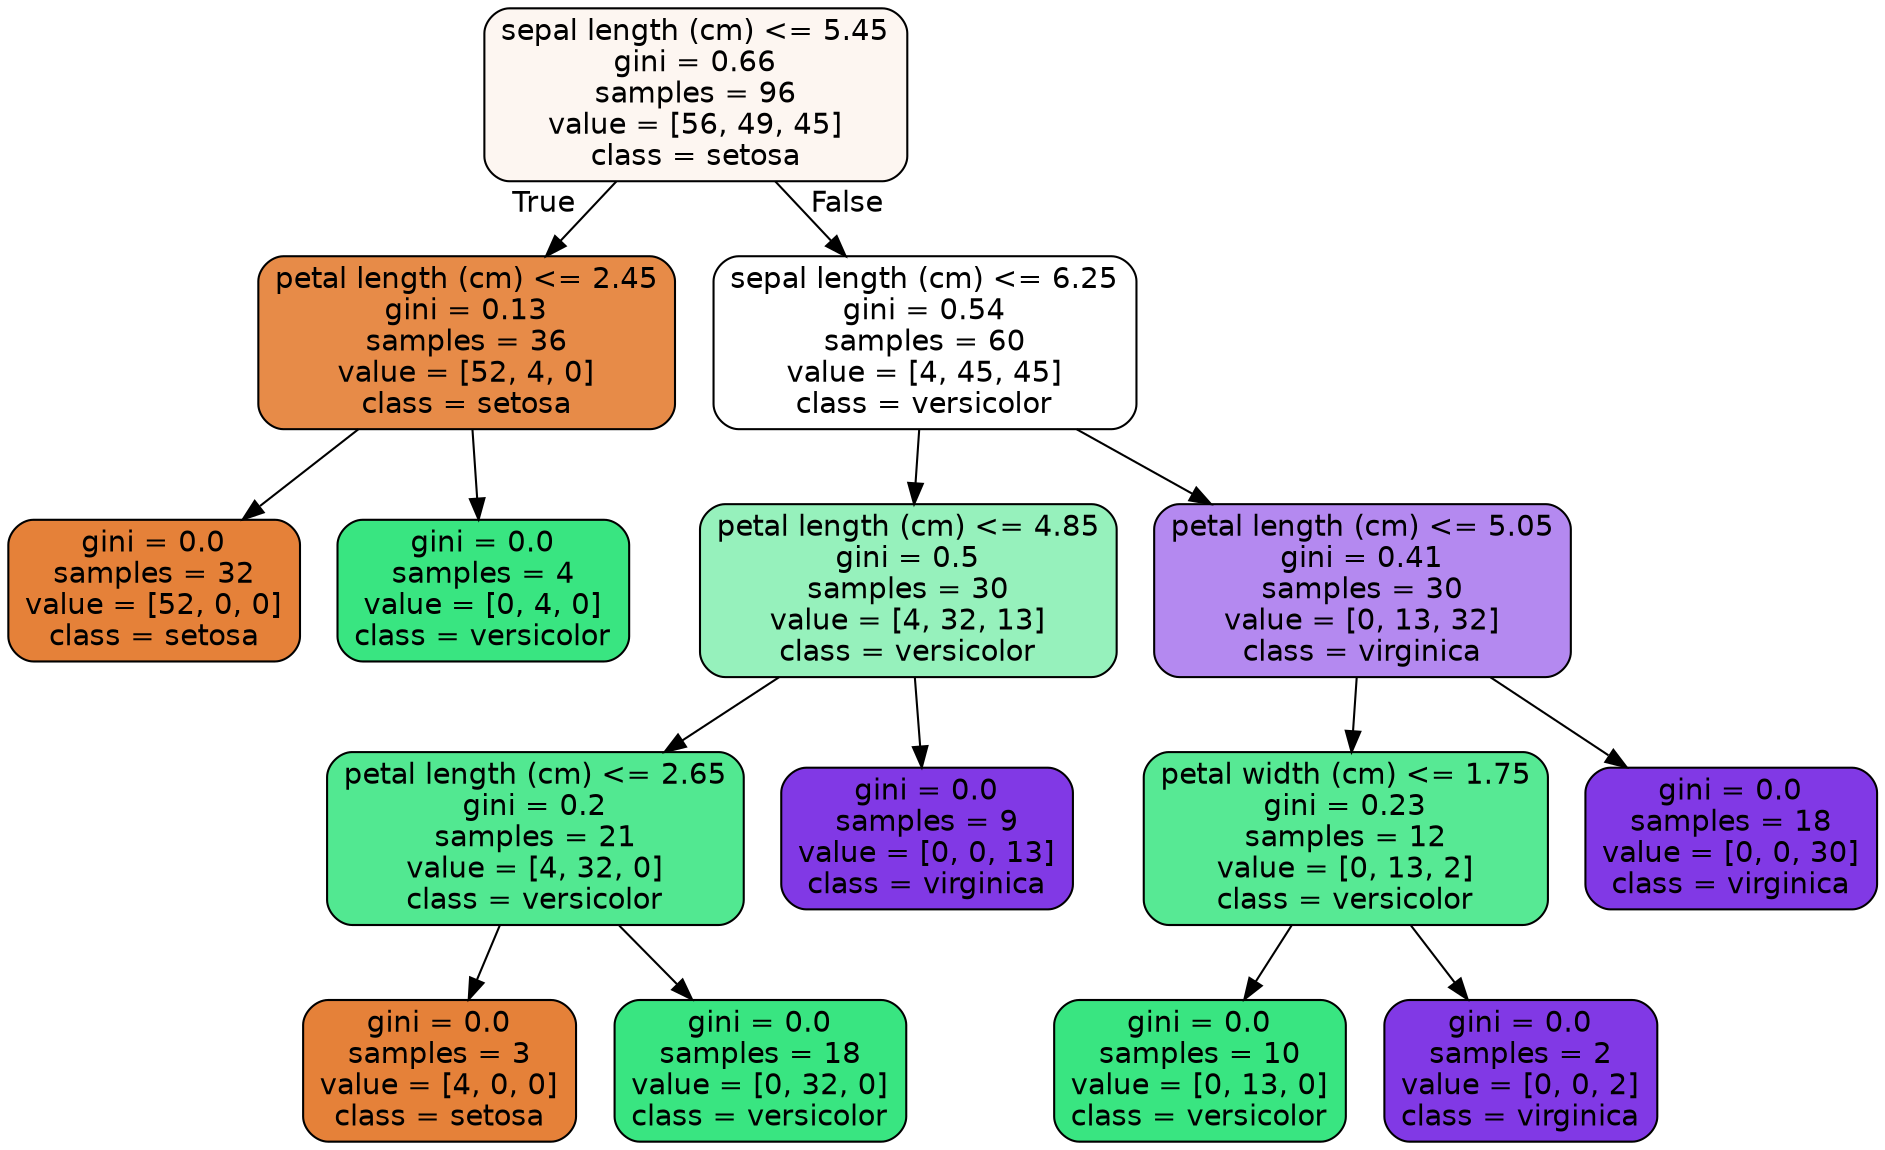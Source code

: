 digraph Tree {
node [shape=box, style="filled, rounded", color="black", fontname="helvetica"] ;
edge [fontname="helvetica"] ;
0 [label="sepal length (cm) <= 5.45\ngini = 0.66\nsamples = 96\nvalue = [56, 49, 45]\nclass = setosa", fillcolor="#fdf6f1"] ;
1 [label="petal length (cm) <= 2.45\ngini = 0.13\nsamples = 36\nvalue = [52, 4, 0]\nclass = setosa", fillcolor="#e78b48"] ;
0 -> 1 [labeldistance=2.5, labelangle=45, headlabel="True"] ;
2 [label="gini = 0.0\nsamples = 32\nvalue = [52, 0, 0]\nclass = setosa", fillcolor="#e58139"] ;
1 -> 2 ;
3 [label="gini = 0.0\nsamples = 4\nvalue = [0, 4, 0]\nclass = versicolor", fillcolor="#39e581"] ;
1 -> 3 ;
4 [label="sepal length (cm) <= 6.25\ngini = 0.54\nsamples = 60\nvalue = [4, 45, 45]\nclass = versicolor", fillcolor="#ffffff"] ;
0 -> 4 [labeldistance=2.5, labelangle=-45, headlabel="False"] ;
5 [label="petal length (cm) <= 4.85\ngini = 0.5\nsamples = 30\nvalue = [4, 32, 13]\nclass = versicolor", fillcolor="#96f1bc"] ;
4 -> 5 ;
6 [label="petal length (cm) <= 2.65\ngini = 0.2\nsamples = 21\nvalue = [4, 32, 0]\nclass = versicolor", fillcolor="#52e891"] ;
5 -> 6 ;
7 [label="gini = 0.0\nsamples = 3\nvalue = [4, 0, 0]\nclass = setosa", fillcolor="#e58139"] ;
6 -> 7 ;
8 [label="gini = 0.0\nsamples = 18\nvalue = [0, 32, 0]\nclass = versicolor", fillcolor="#39e581"] ;
6 -> 8 ;
9 [label="gini = 0.0\nsamples = 9\nvalue = [0, 0, 13]\nclass = virginica", fillcolor="#8139e5"] ;
5 -> 9 ;
10 [label="petal length (cm) <= 5.05\ngini = 0.41\nsamples = 30\nvalue = [0, 13, 32]\nclass = virginica", fillcolor="#b489f0"] ;
4 -> 10 ;
11 [label="petal width (cm) <= 1.75\ngini = 0.23\nsamples = 12\nvalue = [0, 13, 2]\nclass = versicolor", fillcolor="#57e994"] ;
10 -> 11 ;
12 [label="gini = 0.0\nsamples = 10\nvalue = [0, 13, 0]\nclass = versicolor", fillcolor="#39e581"] ;
11 -> 12 ;
13 [label="gini = 0.0\nsamples = 2\nvalue = [0, 0, 2]\nclass = virginica", fillcolor="#8139e5"] ;
11 -> 13 ;
14 [label="gini = 0.0\nsamples = 18\nvalue = [0, 0, 30]\nclass = virginica", fillcolor="#8139e5"] ;
10 -> 14 ;
}